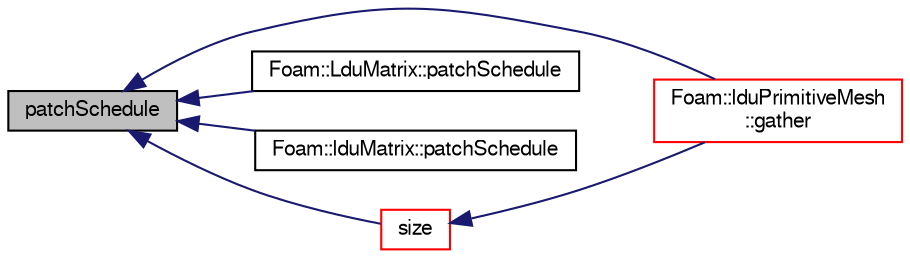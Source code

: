 digraph "patchSchedule"
{
  bgcolor="transparent";
  edge [fontname="FreeSans",fontsize="10",labelfontname="FreeSans",labelfontsize="10"];
  node [fontname="FreeSans",fontsize="10",shape=record];
  rankdir="LR";
  Node4397 [label="patchSchedule",height=0.2,width=0.4,color="black", fillcolor="grey75", style="filled", fontcolor="black"];
  Node4397 -> Node4398 [dir="back",color="midnightblue",fontsize="10",style="solid",fontname="FreeSans"];
  Node4398 [label="Foam::lduPrimitiveMesh\l::gather",height=0.2,width=0.4,color="red",URL="$a27134.html#ad7514c3eec68fa18c472b5dfe1c2b5a4",tooltip="Gather meshes from other processors onto procIDs[0]. "];
  Node4397 -> Node4402 [dir="back",color="midnightblue",fontsize="10",style="solid",fontname="FreeSans"];
  Node4402 [label="Foam::LduMatrix::patchSchedule",height=0.2,width=0.4,color="black",URL="$a26790.html#a073c4059b610f8e1c1aee75fb7b074ab",tooltip="Return the patch evaluation schedule. "];
  Node4397 -> Node4403 [dir="back",color="midnightblue",fontsize="10",style="solid",fontname="FreeSans"];
  Node4403 [label="Foam::lduMatrix::patchSchedule",height=0.2,width=0.4,color="black",URL="$a26882.html#a073c4059b610f8e1c1aee75fb7b074ab",tooltip="Return the patch evaluation schedule. "];
  Node4397 -> Node4404 [dir="back",color="midnightblue",fontsize="10",style="solid",fontname="FreeSans"];
  Node4404 [label="size",height=0.2,width=0.4,color="red",URL="$a26850.html#a9facbf0a118d395c89884e45a5ca4e4b",tooltip="Return number of equations. "];
  Node4404 -> Node4398 [dir="back",color="midnightblue",fontsize="10",style="solid",fontname="FreeSans"];
}
